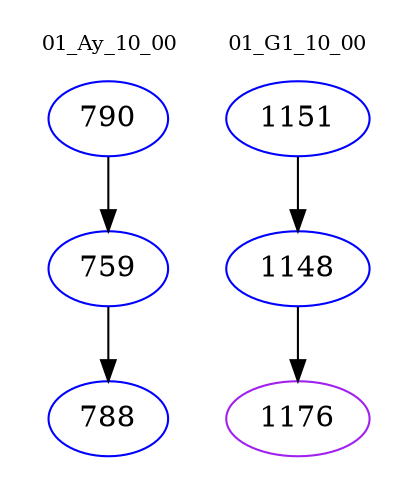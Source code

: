 digraph{
subgraph cluster_0 {
color = white
label = "01_Ay_10_00";
fontsize=10;
T0_790 [label="790", color="blue"]
T0_790 -> T0_759 [color="black"]
T0_759 [label="759", color="blue"]
T0_759 -> T0_788 [color="black"]
T0_788 [label="788", color="blue"]
}
subgraph cluster_1 {
color = white
label = "01_G1_10_00";
fontsize=10;
T1_1151 [label="1151", color="blue"]
T1_1151 -> T1_1148 [color="black"]
T1_1148 [label="1148", color="blue"]
T1_1148 -> T1_1176 [color="black"]
T1_1176 [label="1176", color="purple"]
}
}
